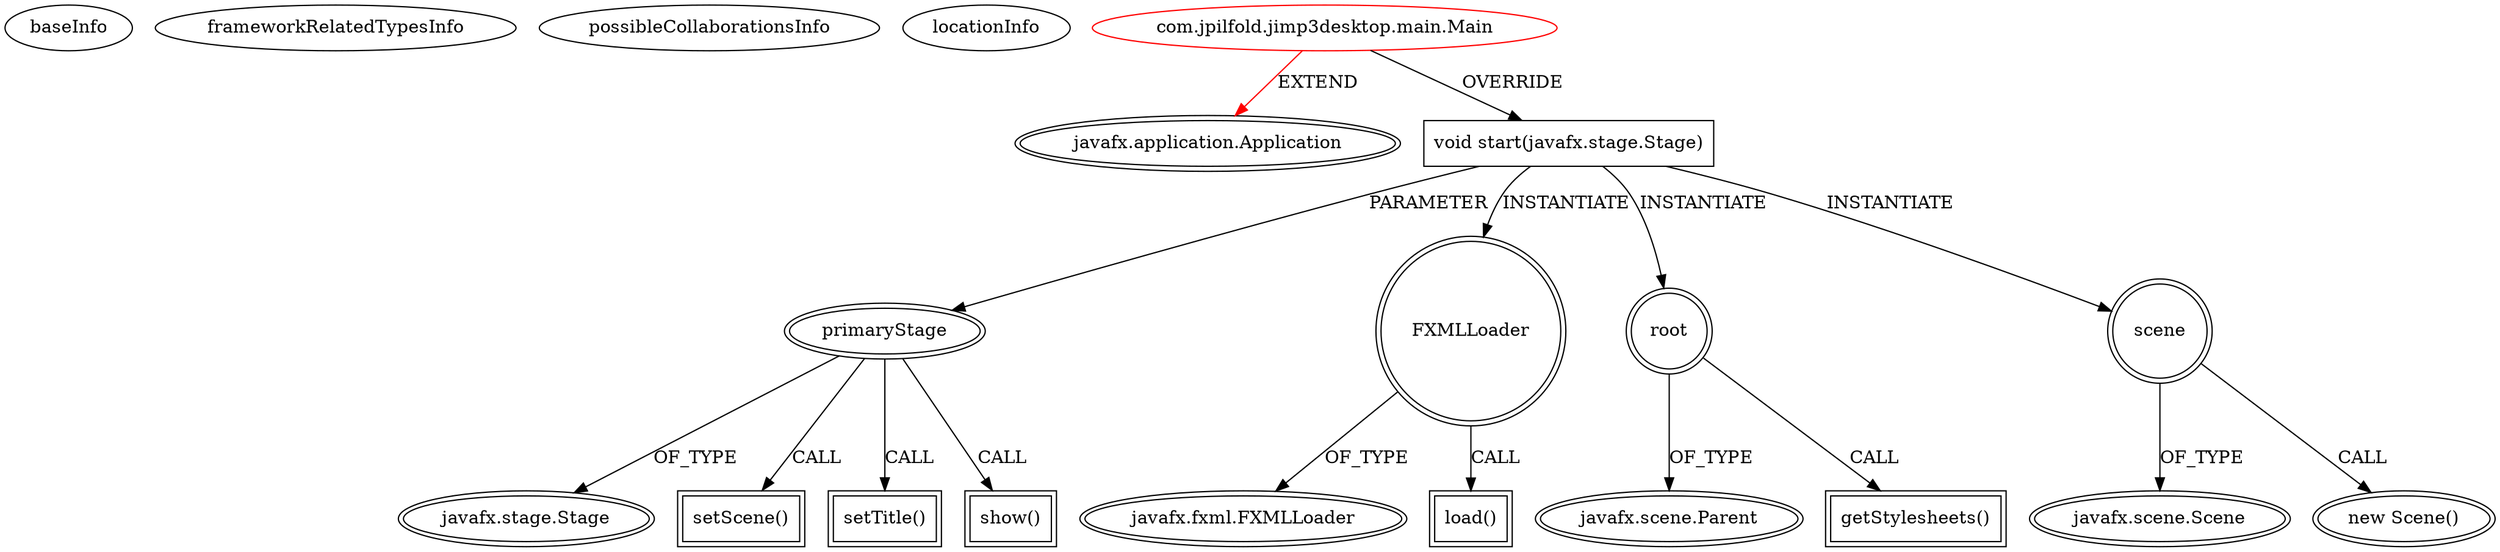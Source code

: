 digraph {
baseInfo[graphId=3404,category="extension_graph",isAnonymous=false,possibleRelation=false]
frameworkRelatedTypesInfo[0="javafx.application.Application"]
possibleCollaborationsInfo[]
locationInfo[projectName="jpilfold-jimp3-desktop",filePath="/jpilfold-jimp3-desktop/jimp3-desktop-master/src/com/jpilfold/jimp3desktop/main/Main.java",contextSignature="Main",graphId="3404"]
0[label="com.jpilfold.jimp3desktop.main.Main",vertexType="ROOT_CLIENT_CLASS_DECLARATION",isFrameworkType=false,color=red]
1[label="javafx.application.Application",vertexType="FRAMEWORK_CLASS_TYPE",isFrameworkType=true,peripheries=2]
2[label="void start(javafx.stage.Stage)",vertexType="OVERRIDING_METHOD_DECLARATION",isFrameworkType=false,shape=box]
3[label="primaryStage",vertexType="PARAMETER_DECLARATION",isFrameworkType=true,peripheries=2]
4[label="javafx.stage.Stage",vertexType="FRAMEWORK_CLASS_TYPE",isFrameworkType=true,peripheries=2]
5[label="FXMLLoader",vertexType="VARIABLE_EXPRESION",isFrameworkType=true,peripheries=2,shape=circle]
7[label="javafx.fxml.FXMLLoader",vertexType="FRAMEWORK_CLASS_TYPE",isFrameworkType=true,peripheries=2]
6[label="load()",vertexType="INSIDE_CALL",isFrameworkType=true,peripheries=2,shape=box]
8[label="root",vertexType="VARIABLE_EXPRESION",isFrameworkType=true,peripheries=2,shape=circle]
10[label="javafx.scene.Parent",vertexType="FRAMEWORK_CLASS_TYPE",isFrameworkType=true,peripheries=2]
9[label="getStylesheets()",vertexType="INSIDE_CALL",isFrameworkType=true,peripheries=2,shape=box]
12[label="scene",vertexType="VARIABLE_EXPRESION",isFrameworkType=true,peripheries=2,shape=circle]
13[label="javafx.scene.Scene",vertexType="FRAMEWORK_CLASS_TYPE",isFrameworkType=true,peripheries=2]
11[label="new Scene()",vertexType="CONSTRUCTOR_CALL",isFrameworkType=true,peripheries=2]
15[label="setScene()",vertexType="INSIDE_CALL",isFrameworkType=true,peripheries=2,shape=box]
17[label="setTitle()",vertexType="INSIDE_CALL",isFrameworkType=true,peripheries=2,shape=box]
19[label="show()",vertexType="INSIDE_CALL",isFrameworkType=true,peripheries=2,shape=box]
0->1[label="EXTEND",color=red]
0->2[label="OVERRIDE"]
3->4[label="OF_TYPE"]
2->3[label="PARAMETER"]
2->5[label="INSTANTIATE"]
5->7[label="OF_TYPE"]
5->6[label="CALL"]
2->8[label="INSTANTIATE"]
8->10[label="OF_TYPE"]
8->9[label="CALL"]
2->12[label="INSTANTIATE"]
12->13[label="OF_TYPE"]
12->11[label="CALL"]
3->15[label="CALL"]
3->17[label="CALL"]
3->19[label="CALL"]
}
